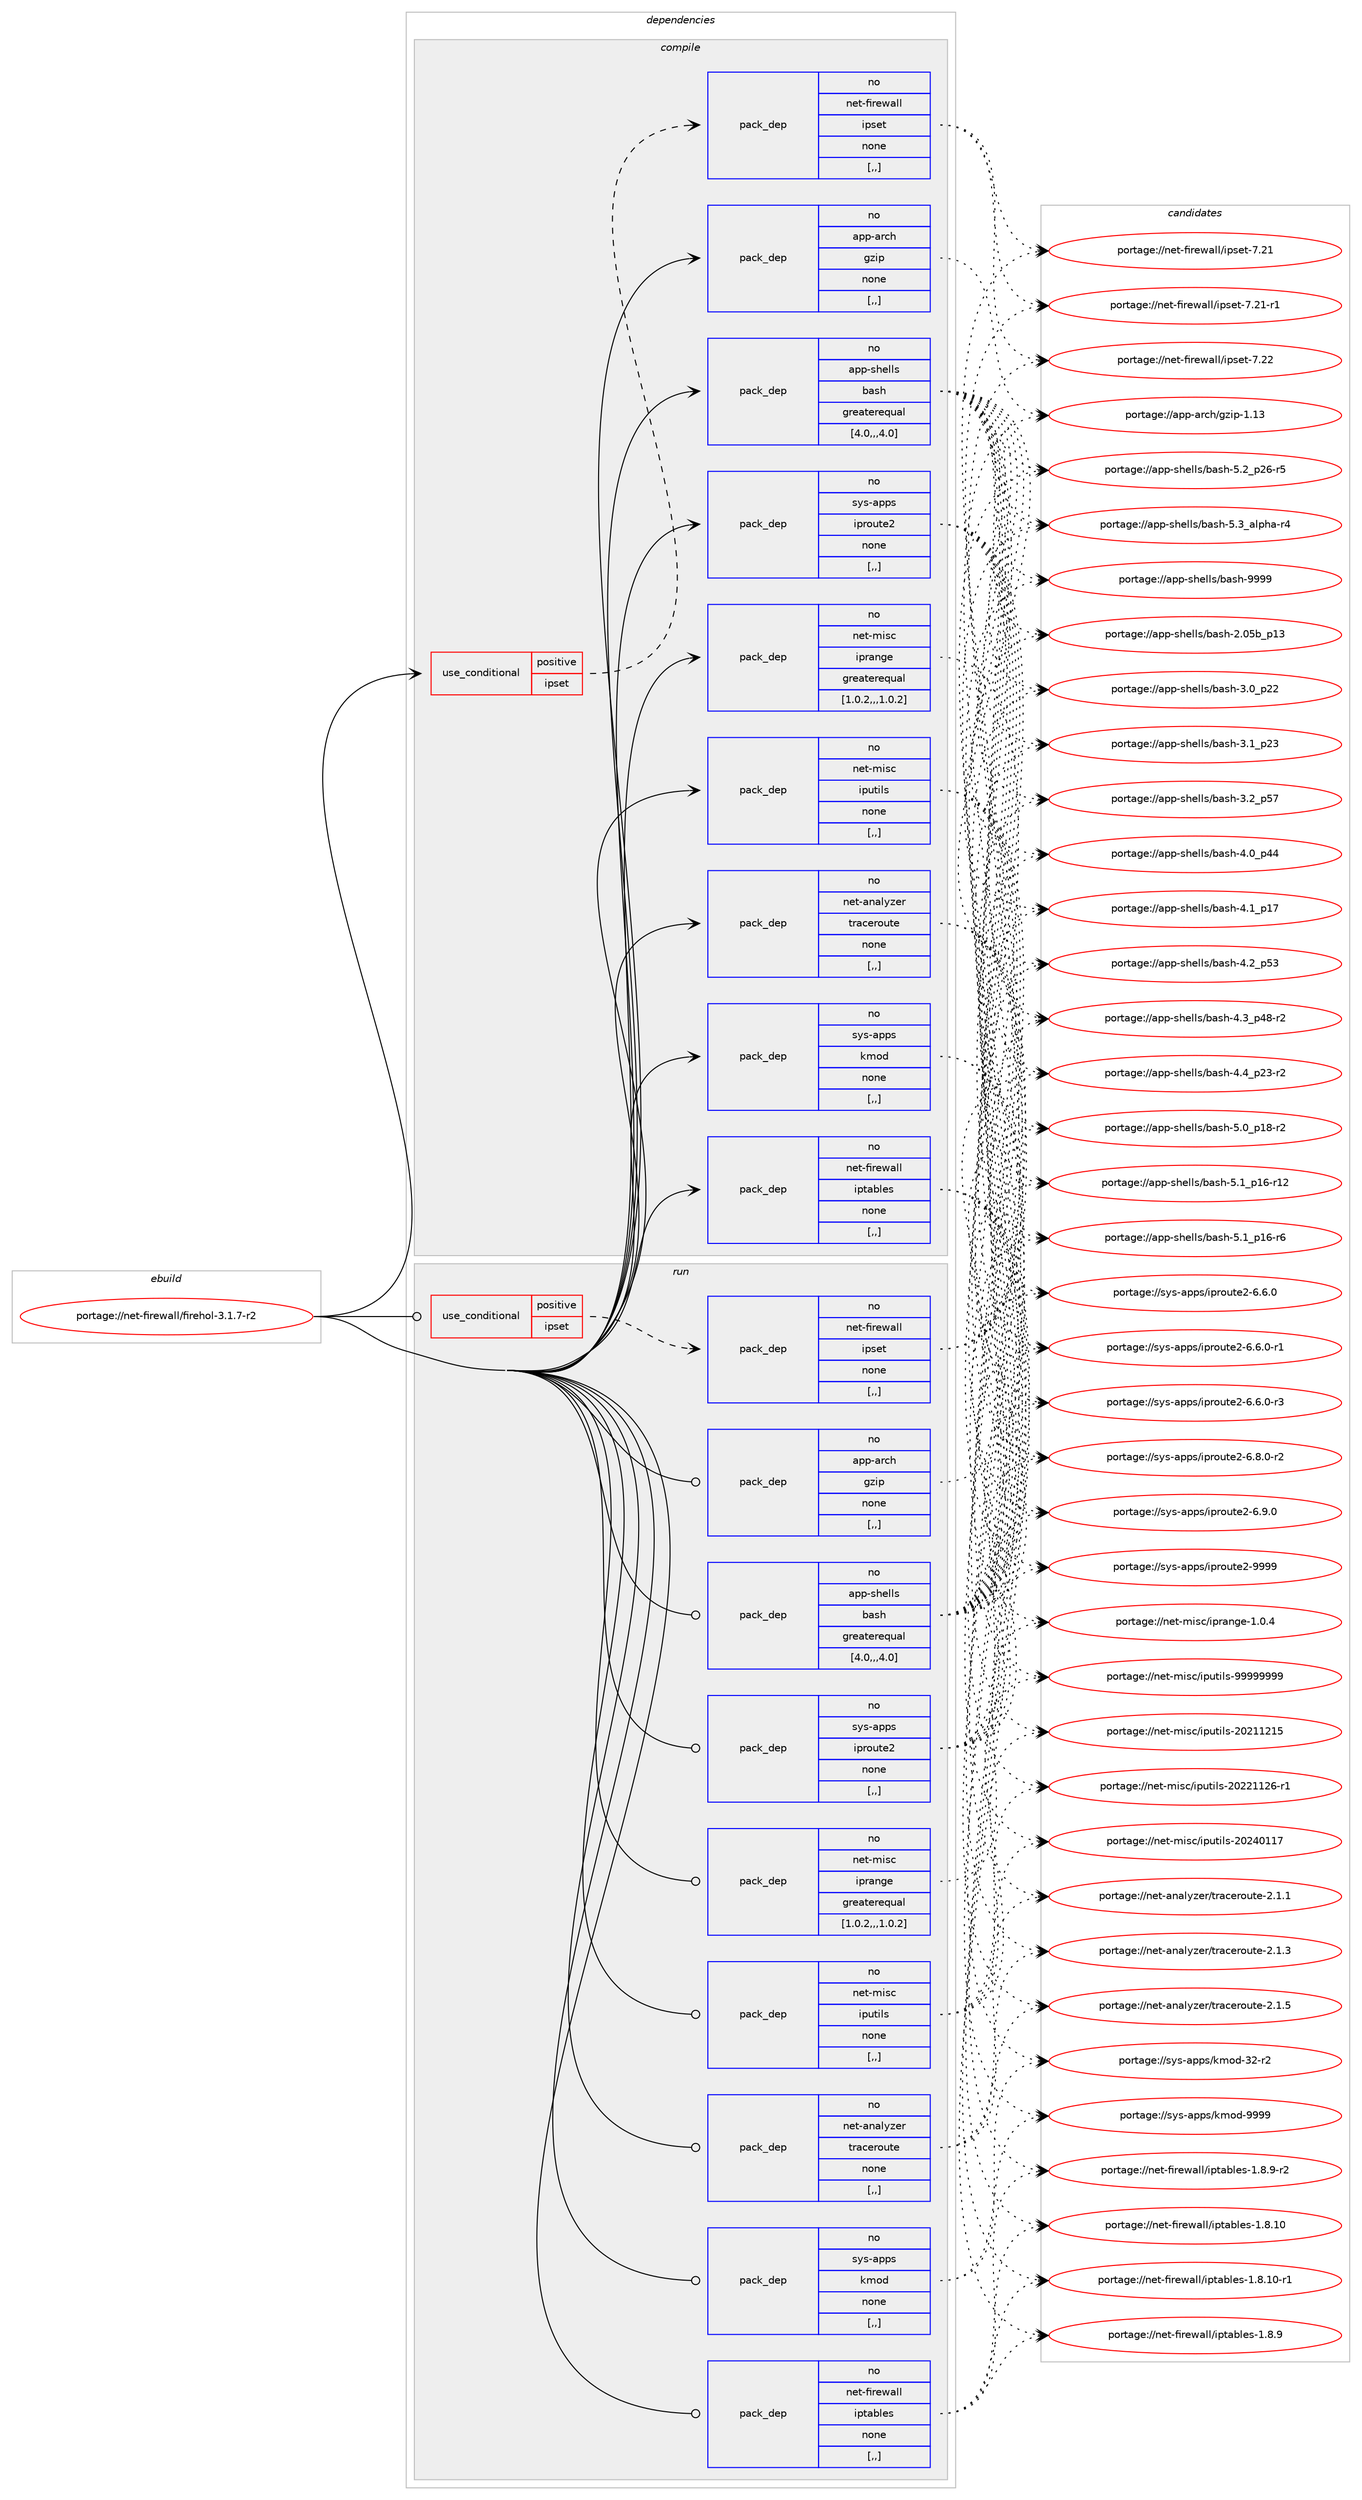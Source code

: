 digraph prolog {

# *************
# Graph options
# *************

newrank=true;
concentrate=true;
compound=true;
graph [rankdir=LR,fontname=Helvetica,fontsize=10,ranksep=1.5];#, ranksep=2.5, nodesep=0.2];
edge  [arrowhead=vee];
node  [fontname=Helvetica,fontsize=10];

# **********
# The ebuild
# **********

subgraph cluster_leftcol {
color=gray;
rank=same;
label=<<i>ebuild</i>>;
id [label="portage://net-firewall/firehol-3.1.7-r2", color=red, width=4, href="../net-firewall/firehol-3.1.7-r2.svg"];
}

# ****************
# The dependencies
# ****************

subgraph cluster_midcol {
color=gray;
label=<<i>dependencies</i>>;
subgraph cluster_compile {
fillcolor="#eeeeee";
style=filled;
label=<<i>compile</i>>;
subgraph cond87559 {
dependency338078 [label=<<TABLE BORDER="0" CELLBORDER="1" CELLSPACING="0" CELLPADDING="4"><TR><TD ROWSPAN="3" CELLPADDING="10">use_conditional</TD></TR><TR><TD>positive</TD></TR><TR><TD>ipset</TD></TR></TABLE>>, shape=none, color=red];
subgraph pack247986 {
dependency338079 [label=<<TABLE BORDER="0" CELLBORDER="1" CELLSPACING="0" CELLPADDING="4" WIDTH="220"><TR><TD ROWSPAN="6" CELLPADDING="30">pack_dep</TD></TR><TR><TD WIDTH="110">no</TD></TR><TR><TD>net-firewall</TD></TR><TR><TD>ipset</TD></TR><TR><TD>none</TD></TR><TR><TD>[,,]</TD></TR></TABLE>>, shape=none, color=blue];
}
dependency338078:e -> dependency338079:w [weight=20,style="dashed",arrowhead="vee"];
}
id:e -> dependency338078:w [weight=20,style="solid",arrowhead="vee"];
subgraph pack247987 {
dependency338080 [label=<<TABLE BORDER="0" CELLBORDER="1" CELLSPACING="0" CELLPADDING="4" WIDTH="220"><TR><TD ROWSPAN="6" CELLPADDING="30">pack_dep</TD></TR><TR><TD WIDTH="110">no</TD></TR><TR><TD>app-arch</TD></TR><TR><TD>gzip</TD></TR><TR><TD>none</TD></TR><TR><TD>[,,]</TD></TR></TABLE>>, shape=none, color=blue];
}
id:e -> dependency338080:w [weight=20,style="solid",arrowhead="vee"];
subgraph pack247988 {
dependency338081 [label=<<TABLE BORDER="0" CELLBORDER="1" CELLSPACING="0" CELLPADDING="4" WIDTH="220"><TR><TD ROWSPAN="6" CELLPADDING="30">pack_dep</TD></TR><TR><TD WIDTH="110">no</TD></TR><TR><TD>app-shells</TD></TR><TR><TD>bash</TD></TR><TR><TD>greaterequal</TD></TR><TR><TD>[4.0,,,4.0]</TD></TR></TABLE>>, shape=none, color=blue];
}
id:e -> dependency338081:w [weight=20,style="solid",arrowhead="vee"];
subgraph pack247989 {
dependency338082 [label=<<TABLE BORDER="0" CELLBORDER="1" CELLSPACING="0" CELLPADDING="4" WIDTH="220"><TR><TD ROWSPAN="6" CELLPADDING="30">pack_dep</TD></TR><TR><TD WIDTH="110">no</TD></TR><TR><TD>net-analyzer</TD></TR><TR><TD>traceroute</TD></TR><TR><TD>none</TD></TR><TR><TD>[,,]</TD></TR></TABLE>>, shape=none, color=blue];
}
id:e -> dependency338082:w [weight=20,style="solid",arrowhead="vee"];
subgraph pack247990 {
dependency338083 [label=<<TABLE BORDER="0" CELLBORDER="1" CELLSPACING="0" CELLPADDING="4" WIDTH="220"><TR><TD ROWSPAN="6" CELLPADDING="30">pack_dep</TD></TR><TR><TD WIDTH="110">no</TD></TR><TR><TD>net-firewall</TD></TR><TR><TD>iptables</TD></TR><TR><TD>none</TD></TR><TR><TD>[,,]</TD></TR></TABLE>>, shape=none, color=blue];
}
id:e -> dependency338083:w [weight=20,style="solid",arrowhead="vee"];
subgraph pack247991 {
dependency338084 [label=<<TABLE BORDER="0" CELLBORDER="1" CELLSPACING="0" CELLPADDING="4" WIDTH="220"><TR><TD ROWSPAN="6" CELLPADDING="30">pack_dep</TD></TR><TR><TD WIDTH="110">no</TD></TR><TR><TD>net-misc</TD></TR><TR><TD>iprange</TD></TR><TR><TD>greaterequal</TD></TR><TR><TD>[1.0.2,,,1.0.2]</TD></TR></TABLE>>, shape=none, color=blue];
}
id:e -> dependency338084:w [weight=20,style="solid",arrowhead="vee"];
subgraph pack247992 {
dependency338085 [label=<<TABLE BORDER="0" CELLBORDER="1" CELLSPACING="0" CELLPADDING="4" WIDTH="220"><TR><TD ROWSPAN="6" CELLPADDING="30">pack_dep</TD></TR><TR><TD WIDTH="110">no</TD></TR><TR><TD>net-misc</TD></TR><TR><TD>iputils</TD></TR><TR><TD>none</TD></TR><TR><TD>[,,]</TD></TR></TABLE>>, shape=none, color=blue];
}
id:e -> dependency338085:w [weight=20,style="solid",arrowhead="vee"];
subgraph pack247993 {
dependency338086 [label=<<TABLE BORDER="0" CELLBORDER="1" CELLSPACING="0" CELLPADDING="4" WIDTH="220"><TR><TD ROWSPAN="6" CELLPADDING="30">pack_dep</TD></TR><TR><TD WIDTH="110">no</TD></TR><TR><TD>sys-apps</TD></TR><TR><TD>iproute2</TD></TR><TR><TD>none</TD></TR><TR><TD>[,,]</TD></TR></TABLE>>, shape=none, color=blue];
}
id:e -> dependency338086:w [weight=20,style="solid",arrowhead="vee"];
subgraph pack247994 {
dependency338087 [label=<<TABLE BORDER="0" CELLBORDER="1" CELLSPACING="0" CELLPADDING="4" WIDTH="220"><TR><TD ROWSPAN="6" CELLPADDING="30">pack_dep</TD></TR><TR><TD WIDTH="110">no</TD></TR><TR><TD>sys-apps</TD></TR><TR><TD>kmod</TD></TR><TR><TD>none</TD></TR><TR><TD>[,,]</TD></TR></TABLE>>, shape=none, color=blue];
}
id:e -> dependency338087:w [weight=20,style="solid",arrowhead="vee"];
}
subgraph cluster_compileandrun {
fillcolor="#eeeeee";
style=filled;
label=<<i>compile and run</i>>;
}
subgraph cluster_run {
fillcolor="#eeeeee";
style=filled;
label=<<i>run</i>>;
subgraph cond87560 {
dependency338088 [label=<<TABLE BORDER="0" CELLBORDER="1" CELLSPACING="0" CELLPADDING="4"><TR><TD ROWSPAN="3" CELLPADDING="10">use_conditional</TD></TR><TR><TD>positive</TD></TR><TR><TD>ipset</TD></TR></TABLE>>, shape=none, color=red];
subgraph pack247995 {
dependency338089 [label=<<TABLE BORDER="0" CELLBORDER="1" CELLSPACING="0" CELLPADDING="4" WIDTH="220"><TR><TD ROWSPAN="6" CELLPADDING="30">pack_dep</TD></TR><TR><TD WIDTH="110">no</TD></TR><TR><TD>net-firewall</TD></TR><TR><TD>ipset</TD></TR><TR><TD>none</TD></TR><TR><TD>[,,]</TD></TR></TABLE>>, shape=none, color=blue];
}
dependency338088:e -> dependency338089:w [weight=20,style="dashed",arrowhead="vee"];
}
id:e -> dependency338088:w [weight=20,style="solid",arrowhead="odot"];
subgraph pack247996 {
dependency338090 [label=<<TABLE BORDER="0" CELLBORDER="1" CELLSPACING="0" CELLPADDING="4" WIDTH="220"><TR><TD ROWSPAN="6" CELLPADDING="30">pack_dep</TD></TR><TR><TD WIDTH="110">no</TD></TR><TR><TD>app-arch</TD></TR><TR><TD>gzip</TD></TR><TR><TD>none</TD></TR><TR><TD>[,,]</TD></TR></TABLE>>, shape=none, color=blue];
}
id:e -> dependency338090:w [weight=20,style="solid",arrowhead="odot"];
subgraph pack247997 {
dependency338091 [label=<<TABLE BORDER="0" CELLBORDER="1" CELLSPACING="0" CELLPADDING="4" WIDTH="220"><TR><TD ROWSPAN="6" CELLPADDING="30">pack_dep</TD></TR><TR><TD WIDTH="110">no</TD></TR><TR><TD>app-shells</TD></TR><TR><TD>bash</TD></TR><TR><TD>greaterequal</TD></TR><TR><TD>[4.0,,,4.0]</TD></TR></TABLE>>, shape=none, color=blue];
}
id:e -> dependency338091:w [weight=20,style="solid",arrowhead="odot"];
subgraph pack247998 {
dependency338092 [label=<<TABLE BORDER="0" CELLBORDER="1" CELLSPACING="0" CELLPADDING="4" WIDTH="220"><TR><TD ROWSPAN="6" CELLPADDING="30">pack_dep</TD></TR><TR><TD WIDTH="110">no</TD></TR><TR><TD>net-analyzer</TD></TR><TR><TD>traceroute</TD></TR><TR><TD>none</TD></TR><TR><TD>[,,]</TD></TR></TABLE>>, shape=none, color=blue];
}
id:e -> dependency338092:w [weight=20,style="solid",arrowhead="odot"];
subgraph pack247999 {
dependency338093 [label=<<TABLE BORDER="0" CELLBORDER="1" CELLSPACING="0" CELLPADDING="4" WIDTH="220"><TR><TD ROWSPAN="6" CELLPADDING="30">pack_dep</TD></TR><TR><TD WIDTH="110">no</TD></TR><TR><TD>net-firewall</TD></TR><TR><TD>iptables</TD></TR><TR><TD>none</TD></TR><TR><TD>[,,]</TD></TR></TABLE>>, shape=none, color=blue];
}
id:e -> dependency338093:w [weight=20,style="solid",arrowhead="odot"];
subgraph pack248000 {
dependency338094 [label=<<TABLE BORDER="0" CELLBORDER="1" CELLSPACING="0" CELLPADDING="4" WIDTH="220"><TR><TD ROWSPAN="6" CELLPADDING="30">pack_dep</TD></TR><TR><TD WIDTH="110">no</TD></TR><TR><TD>net-misc</TD></TR><TR><TD>iprange</TD></TR><TR><TD>greaterequal</TD></TR><TR><TD>[1.0.2,,,1.0.2]</TD></TR></TABLE>>, shape=none, color=blue];
}
id:e -> dependency338094:w [weight=20,style="solid",arrowhead="odot"];
subgraph pack248001 {
dependency338095 [label=<<TABLE BORDER="0" CELLBORDER="1" CELLSPACING="0" CELLPADDING="4" WIDTH="220"><TR><TD ROWSPAN="6" CELLPADDING="30">pack_dep</TD></TR><TR><TD WIDTH="110">no</TD></TR><TR><TD>net-misc</TD></TR><TR><TD>iputils</TD></TR><TR><TD>none</TD></TR><TR><TD>[,,]</TD></TR></TABLE>>, shape=none, color=blue];
}
id:e -> dependency338095:w [weight=20,style="solid",arrowhead="odot"];
subgraph pack248002 {
dependency338096 [label=<<TABLE BORDER="0" CELLBORDER="1" CELLSPACING="0" CELLPADDING="4" WIDTH="220"><TR><TD ROWSPAN="6" CELLPADDING="30">pack_dep</TD></TR><TR><TD WIDTH="110">no</TD></TR><TR><TD>sys-apps</TD></TR><TR><TD>iproute2</TD></TR><TR><TD>none</TD></TR><TR><TD>[,,]</TD></TR></TABLE>>, shape=none, color=blue];
}
id:e -> dependency338096:w [weight=20,style="solid",arrowhead="odot"];
subgraph pack248003 {
dependency338097 [label=<<TABLE BORDER="0" CELLBORDER="1" CELLSPACING="0" CELLPADDING="4" WIDTH="220"><TR><TD ROWSPAN="6" CELLPADDING="30">pack_dep</TD></TR><TR><TD WIDTH="110">no</TD></TR><TR><TD>sys-apps</TD></TR><TR><TD>kmod</TD></TR><TR><TD>none</TD></TR><TR><TD>[,,]</TD></TR></TABLE>>, shape=none, color=blue];
}
id:e -> dependency338097:w [weight=20,style="solid",arrowhead="odot"];
}
}

# **************
# The candidates
# **************

subgraph cluster_choices {
rank=same;
color=gray;
label=<<i>candidates</i>>;

subgraph choice247986 {
color=black;
nodesep=1;
choice1101011164510210511410111997108108471051121151011164555465049 [label="portage://net-firewall/ipset-7.21", color=red, width=4,href="../net-firewall/ipset-7.21.svg"];
choice11010111645102105114101119971081084710511211510111645554650494511449 [label="portage://net-firewall/ipset-7.21-r1", color=red, width=4,href="../net-firewall/ipset-7.21-r1.svg"];
choice1101011164510210511410111997108108471051121151011164555465050 [label="portage://net-firewall/ipset-7.22", color=red, width=4,href="../net-firewall/ipset-7.22.svg"];
dependency338079:e -> choice1101011164510210511410111997108108471051121151011164555465049:w [style=dotted,weight="100"];
dependency338079:e -> choice11010111645102105114101119971081084710511211510111645554650494511449:w [style=dotted,weight="100"];
dependency338079:e -> choice1101011164510210511410111997108108471051121151011164555465050:w [style=dotted,weight="100"];
}
subgraph choice247987 {
color=black;
nodesep=1;
choice97112112459711499104471031221051124549464951 [label="portage://app-arch/gzip-1.13", color=red, width=4,href="../app-arch/gzip-1.13.svg"];
dependency338080:e -> choice97112112459711499104471031221051124549464951:w [style=dotted,weight="100"];
}
subgraph choice247988 {
color=black;
nodesep=1;
choice9711211245115104101108108115479897115104455046485398951124951 [label="portage://app-shells/bash-2.05b_p13", color=red, width=4,href="../app-shells/bash-2.05b_p13.svg"];
choice971121124511510410110810811547989711510445514648951125050 [label="portage://app-shells/bash-3.0_p22", color=red, width=4,href="../app-shells/bash-3.0_p22.svg"];
choice971121124511510410110810811547989711510445514649951125051 [label="portage://app-shells/bash-3.1_p23", color=red, width=4,href="../app-shells/bash-3.1_p23.svg"];
choice971121124511510410110810811547989711510445514650951125355 [label="portage://app-shells/bash-3.2_p57", color=red, width=4,href="../app-shells/bash-3.2_p57.svg"];
choice971121124511510410110810811547989711510445524648951125252 [label="portage://app-shells/bash-4.0_p44", color=red, width=4,href="../app-shells/bash-4.0_p44.svg"];
choice971121124511510410110810811547989711510445524649951124955 [label="portage://app-shells/bash-4.1_p17", color=red, width=4,href="../app-shells/bash-4.1_p17.svg"];
choice971121124511510410110810811547989711510445524650951125351 [label="portage://app-shells/bash-4.2_p53", color=red, width=4,href="../app-shells/bash-4.2_p53.svg"];
choice9711211245115104101108108115479897115104455246519511252564511450 [label="portage://app-shells/bash-4.3_p48-r2", color=red, width=4,href="../app-shells/bash-4.3_p48-r2.svg"];
choice9711211245115104101108108115479897115104455246529511250514511450 [label="portage://app-shells/bash-4.4_p23-r2", color=red, width=4,href="../app-shells/bash-4.4_p23-r2.svg"];
choice9711211245115104101108108115479897115104455346489511249564511450 [label="portage://app-shells/bash-5.0_p18-r2", color=red, width=4,href="../app-shells/bash-5.0_p18-r2.svg"];
choice971121124511510410110810811547989711510445534649951124954451144950 [label="portage://app-shells/bash-5.1_p16-r12", color=red, width=4,href="../app-shells/bash-5.1_p16-r12.svg"];
choice9711211245115104101108108115479897115104455346499511249544511454 [label="portage://app-shells/bash-5.1_p16-r6", color=red, width=4,href="../app-shells/bash-5.1_p16-r6.svg"];
choice9711211245115104101108108115479897115104455346509511250544511453 [label="portage://app-shells/bash-5.2_p26-r5", color=red, width=4,href="../app-shells/bash-5.2_p26-r5.svg"];
choice9711211245115104101108108115479897115104455346519597108112104974511452 [label="portage://app-shells/bash-5.3_alpha-r4", color=red, width=4,href="../app-shells/bash-5.3_alpha-r4.svg"];
choice97112112451151041011081081154798971151044557575757 [label="portage://app-shells/bash-9999", color=red, width=4,href="../app-shells/bash-9999.svg"];
dependency338081:e -> choice9711211245115104101108108115479897115104455046485398951124951:w [style=dotted,weight="100"];
dependency338081:e -> choice971121124511510410110810811547989711510445514648951125050:w [style=dotted,weight="100"];
dependency338081:e -> choice971121124511510410110810811547989711510445514649951125051:w [style=dotted,weight="100"];
dependency338081:e -> choice971121124511510410110810811547989711510445514650951125355:w [style=dotted,weight="100"];
dependency338081:e -> choice971121124511510410110810811547989711510445524648951125252:w [style=dotted,weight="100"];
dependency338081:e -> choice971121124511510410110810811547989711510445524649951124955:w [style=dotted,weight="100"];
dependency338081:e -> choice971121124511510410110810811547989711510445524650951125351:w [style=dotted,weight="100"];
dependency338081:e -> choice9711211245115104101108108115479897115104455246519511252564511450:w [style=dotted,weight="100"];
dependency338081:e -> choice9711211245115104101108108115479897115104455246529511250514511450:w [style=dotted,weight="100"];
dependency338081:e -> choice9711211245115104101108108115479897115104455346489511249564511450:w [style=dotted,weight="100"];
dependency338081:e -> choice971121124511510410110810811547989711510445534649951124954451144950:w [style=dotted,weight="100"];
dependency338081:e -> choice9711211245115104101108108115479897115104455346499511249544511454:w [style=dotted,weight="100"];
dependency338081:e -> choice9711211245115104101108108115479897115104455346509511250544511453:w [style=dotted,weight="100"];
dependency338081:e -> choice9711211245115104101108108115479897115104455346519597108112104974511452:w [style=dotted,weight="100"];
dependency338081:e -> choice97112112451151041011081081154798971151044557575757:w [style=dotted,weight="100"];
}
subgraph choice247989 {
color=black;
nodesep=1;
choice110101116459711097108121122101114471161149799101114111117116101455046494649 [label="portage://net-analyzer/traceroute-2.1.1", color=red, width=4,href="../net-analyzer/traceroute-2.1.1.svg"];
choice110101116459711097108121122101114471161149799101114111117116101455046494651 [label="portage://net-analyzer/traceroute-2.1.3", color=red, width=4,href="../net-analyzer/traceroute-2.1.3.svg"];
choice110101116459711097108121122101114471161149799101114111117116101455046494653 [label="portage://net-analyzer/traceroute-2.1.5", color=red, width=4,href="../net-analyzer/traceroute-2.1.5.svg"];
dependency338082:e -> choice110101116459711097108121122101114471161149799101114111117116101455046494649:w [style=dotted,weight="100"];
dependency338082:e -> choice110101116459711097108121122101114471161149799101114111117116101455046494651:w [style=dotted,weight="100"];
dependency338082:e -> choice110101116459711097108121122101114471161149799101114111117116101455046494653:w [style=dotted,weight="100"];
}
subgraph choice247990 {
color=black;
nodesep=1;
choice110101116451021051141011199710810847105112116979810810111545494656464948 [label="portage://net-firewall/iptables-1.8.10", color=red, width=4,href="../net-firewall/iptables-1.8.10.svg"];
choice1101011164510210511410111997108108471051121169798108101115454946564649484511449 [label="portage://net-firewall/iptables-1.8.10-r1", color=red, width=4,href="../net-firewall/iptables-1.8.10-r1.svg"];
choice1101011164510210511410111997108108471051121169798108101115454946564657 [label="portage://net-firewall/iptables-1.8.9", color=red, width=4,href="../net-firewall/iptables-1.8.9.svg"];
choice11010111645102105114101119971081084710511211697981081011154549465646574511450 [label="portage://net-firewall/iptables-1.8.9-r2", color=red, width=4,href="../net-firewall/iptables-1.8.9-r2.svg"];
dependency338083:e -> choice110101116451021051141011199710810847105112116979810810111545494656464948:w [style=dotted,weight="100"];
dependency338083:e -> choice1101011164510210511410111997108108471051121169798108101115454946564649484511449:w [style=dotted,weight="100"];
dependency338083:e -> choice1101011164510210511410111997108108471051121169798108101115454946564657:w [style=dotted,weight="100"];
dependency338083:e -> choice11010111645102105114101119971081084710511211697981081011154549465646574511450:w [style=dotted,weight="100"];
}
subgraph choice247991 {
color=black;
nodesep=1;
choice11010111645109105115994710511211497110103101454946484652 [label="portage://net-misc/iprange-1.0.4", color=red, width=4,href="../net-misc/iprange-1.0.4.svg"];
dependency338084:e -> choice11010111645109105115994710511211497110103101454946484652:w [style=dotted,weight="100"];
}
subgraph choice247992 {
color=black;
nodesep=1;
choice110101116451091051159947105112117116105108115455048504949504953 [label="portage://net-misc/iputils-20211215", color=red, width=4,href="../net-misc/iputils-20211215.svg"];
choice1101011164510910511599471051121171161051081154550485050494950544511449 [label="portage://net-misc/iputils-20221126-r1", color=red, width=4,href="../net-misc/iputils-20221126-r1.svg"];
choice110101116451091051159947105112117116105108115455048505248494955 [label="portage://net-misc/iputils-20240117", color=red, width=4,href="../net-misc/iputils-20240117.svg"];
choice110101116451091051159947105112117116105108115455757575757575757 [label="portage://net-misc/iputils-99999999", color=red, width=4,href="../net-misc/iputils-99999999.svg"];
dependency338085:e -> choice110101116451091051159947105112117116105108115455048504949504953:w [style=dotted,weight="100"];
dependency338085:e -> choice1101011164510910511599471051121171161051081154550485050494950544511449:w [style=dotted,weight="100"];
dependency338085:e -> choice110101116451091051159947105112117116105108115455048505248494955:w [style=dotted,weight="100"];
dependency338085:e -> choice110101116451091051159947105112117116105108115455757575757575757:w [style=dotted,weight="100"];
}
subgraph choice247993 {
color=black;
nodesep=1;
choice11512111545971121121154710511211411111711610150455446544648 [label="portage://sys-apps/iproute2-6.6.0", color=red, width=4,href="../sys-apps/iproute2-6.6.0.svg"];
choice115121115459711211211547105112114111117116101504554465446484511449 [label="portage://sys-apps/iproute2-6.6.0-r1", color=red, width=4,href="../sys-apps/iproute2-6.6.0-r1.svg"];
choice115121115459711211211547105112114111117116101504554465446484511451 [label="portage://sys-apps/iproute2-6.6.0-r3", color=red, width=4,href="../sys-apps/iproute2-6.6.0-r3.svg"];
choice115121115459711211211547105112114111117116101504554465646484511450 [label="portage://sys-apps/iproute2-6.8.0-r2", color=red, width=4,href="../sys-apps/iproute2-6.8.0-r2.svg"];
choice11512111545971121121154710511211411111711610150455446574648 [label="portage://sys-apps/iproute2-6.9.0", color=red, width=4,href="../sys-apps/iproute2-6.9.0.svg"];
choice115121115459711211211547105112114111117116101504557575757 [label="portage://sys-apps/iproute2-9999", color=red, width=4,href="../sys-apps/iproute2-9999.svg"];
dependency338086:e -> choice11512111545971121121154710511211411111711610150455446544648:w [style=dotted,weight="100"];
dependency338086:e -> choice115121115459711211211547105112114111117116101504554465446484511449:w [style=dotted,weight="100"];
dependency338086:e -> choice115121115459711211211547105112114111117116101504554465446484511451:w [style=dotted,weight="100"];
dependency338086:e -> choice115121115459711211211547105112114111117116101504554465646484511450:w [style=dotted,weight="100"];
dependency338086:e -> choice11512111545971121121154710511211411111711610150455446574648:w [style=dotted,weight="100"];
dependency338086:e -> choice115121115459711211211547105112114111117116101504557575757:w [style=dotted,weight="100"];
}
subgraph choice247994 {
color=black;
nodesep=1;
choice1151211154597112112115471071091111004551504511450 [label="portage://sys-apps/kmod-32-r2", color=red, width=4,href="../sys-apps/kmod-32-r2.svg"];
choice1151211154597112112115471071091111004557575757 [label="portage://sys-apps/kmod-9999", color=red, width=4,href="../sys-apps/kmod-9999.svg"];
dependency338087:e -> choice1151211154597112112115471071091111004551504511450:w [style=dotted,weight="100"];
dependency338087:e -> choice1151211154597112112115471071091111004557575757:w [style=dotted,weight="100"];
}
subgraph choice247995 {
color=black;
nodesep=1;
choice1101011164510210511410111997108108471051121151011164555465049 [label="portage://net-firewall/ipset-7.21", color=red, width=4,href="../net-firewall/ipset-7.21.svg"];
choice11010111645102105114101119971081084710511211510111645554650494511449 [label="portage://net-firewall/ipset-7.21-r1", color=red, width=4,href="../net-firewall/ipset-7.21-r1.svg"];
choice1101011164510210511410111997108108471051121151011164555465050 [label="portage://net-firewall/ipset-7.22", color=red, width=4,href="../net-firewall/ipset-7.22.svg"];
dependency338089:e -> choice1101011164510210511410111997108108471051121151011164555465049:w [style=dotted,weight="100"];
dependency338089:e -> choice11010111645102105114101119971081084710511211510111645554650494511449:w [style=dotted,weight="100"];
dependency338089:e -> choice1101011164510210511410111997108108471051121151011164555465050:w [style=dotted,weight="100"];
}
subgraph choice247996 {
color=black;
nodesep=1;
choice97112112459711499104471031221051124549464951 [label="portage://app-arch/gzip-1.13", color=red, width=4,href="../app-arch/gzip-1.13.svg"];
dependency338090:e -> choice97112112459711499104471031221051124549464951:w [style=dotted,weight="100"];
}
subgraph choice247997 {
color=black;
nodesep=1;
choice9711211245115104101108108115479897115104455046485398951124951 [label="portage://app-shells/bash-2.05b_p13", color=red, width=4,href="../app-shells/bash-2.05b_p13.svg"];
choice971121124511510410110810811547989711510445514648951125050 [label="portage://app-shells/bash-3.0_p22", color=red, width=4,href="../app-shells/bash-3.0_p22.svg"];
choice971121124511510410110810811547989711510445514649951125051 [label="portage://app-shells/bash-3.1_p23", color=red, width=4,href="../app-shells/bash-3.1_p23.svg"];
choice971121124511510410110810811547989711510445514650951125355 [label="portage://app-shells/bash-3.2_p57", color=red, width=4,href="../app-shells/bash-3.2_p57.svg"];
choice971121124511510410110810811547989711510445524648951125252 [label="portage://app-shells/bash-4.0_p44", color=red, width=4,href="../app-shells/bash-4.0_p44.svg"];
choice971121124511510410110810811547989711510445524649951124955 [label="portage://app-shells/bash-4.1_p17", color=red, width=4,href="../app-shells/bash-4.1_p17.svg"];
choice971121124511510410110810811547989711510445524650951125351 [label="portage://app-shells/bash-4.2_p53", color=red, width=4,href="../app-shells/bash-4.2_p53.svg"];
choice9711211245115104101108108115479897115104455246519511252564511450 [label="portage://app-shells/bash-4.3_p48-r2", color=red, width=4,href="../app-shells/bash-4.3_p48-r2.svg"];
choice9711211245115104101108108115479897115104455246529511250514511450 [label="portage://app-shells/bash-4.4_p23-r2", color=red, width=4,href="../app-shells/bash-4.4_p23-r2.svg"];
choice9711211245115104101108108115479897115104455346489511249564511450 [label="portage://app-shells/bash-5.0_p18-r2", color=red, width=4,href="../app-shells/bash-5.0_p18-r2.svg"];
choice971121124511510410110810811547989711510445534649951124954451144950 [label="portage://app-shells/bash-5.1_p16-r12", color=red, width=4,href="../app-shells/bash-5.1_p16-r12.svg"];
choice9711211245115104101108108115479897115104455346499511249544511454 [label="portage://app-shells/bash-5.1_p16-r6", color=red, width=4,href="../app-shells/bash-5.1_p16-r6.svg"];
choice9711211245115104101108108115479897115104455346509511250544511453 [label="portage://app-shells/bash-5.2_p26-r5", color=red, width=4,href="../app-shells/bash-5.2_p26-r5.svg"];
choice9711211245115104101108108115479897115104455346519597108112104974511452 [label="portage://app-shells/bash-5.3_alpha-r4", color=red, width=4,href="../app-shells/bash-5.3_alpha-r4.svg"];
choice97112112451151041011081081154798971151044557575757 [label="portage://app-shells/bash-9999", color=red, width=4,href="../app-shells/bash-9999.svg"];
dependency338091:e -> choice9711211245115104101108108115479897115104455046485398951124951:w [style=dotted,weight="100"];
dependency338091:e -> choice971121124511510410110810811547989711510445514648951125050:w [style=dotted,weight="100"];
dependency338091:e -> choice971121124511510410110810811547989711510445514649951125051:w [style=dotted,weight="100"];
dependency338091:e -> choice971121124511510410110810811547989711510445514650951125355:w [style=dotted,weight="100"];
dependency338091:e -> choice971121124511510410110810811547989711510445524648951125252:w [style=dotted,weight="100"];
dependency338091:e -> choice971121124511510410110810811547989711510445524649951124955:w [style=dotted,weight="100"];
dependency338091:e -> choice971121124511510410110810811547989711510445524650951125351:w [style=dotted,weight="100"];
dependency338091:e -> choice9711211245115104101108108115479897115104455246519511252564511450:w [style=dotted,weight="100"];
dependency338091:e -> choice9711211245115104101108108115479897115104455246529511250514511450:w [style=dotted,weight="100"];
dependency338091:e -> choice9711211245115104101108108115479897115104455346489511249564511450:w [style=dotted,weight="100"];
dependency338091:e -> choice971121124511510410110810811547989711510445534649951124954451144950:w [style=dotted,weight="100"];
dependency338091:e -> choice9711211245115104101108108115479897115104455346499511249544511454:w [style=dotted,weight="100"];
dependency338091:e -> choice9711211245115104101108108115479897115104455346509511250544511453:w [style=dotted,weight="100"];
dependency338091:e -> choice9711211245115104101108108115479897115104455346519597108112104974511452:w [style=dotted,weight="100"];
dependency338091:e -> choice97112112451151041011081081154798971151044557575757:w [style=dotted,weight="100"];
}
subgraph choice247998 {
color=black;
nodesep=1;
choice110101116459711097108121122101114471161149799101114111117116101455046494649 [label="portage://net-analyzer/traceroute-2.1.1", color=red, width=4,href="../net-analyzer/traceroute-2.1.1.svg"];
choice110101116459711097108121122101114471161149799101114111117116101455046494651 [label="portage://net-analyzer/traceroute-2.1.3", color=red, width=4,href="../net-analyzer/traceroute-2.1.3.svg"];
choice110101116459711097108121122101114471161149799101114111117116101455046494653 [label="portage://net-analyzer/traceroute-2.1.5", color=red, width=4,href="../net-analyzer/traceroute-2.1.5.svg"];
dependency338092:e -> choice110101116459711097108121122101114471161149799101114111117116101455046494649:w [style=dotted,weight="100"];
dependency338092:e -> choice110101116459711097108121122101114471161149799101114111117116101455046494651:w [style=dotted,weight="100"];
dependency338092:e -> choice110101116459711097108121122101114471161149799101114111117116101455046494653:w [style=dotted,weight="100"];
}
subgraph choice247999 {
color=black;
nodesep=1;
choice110101116451021051141011199710810847105112116979810810111545494656464948 [label="portage://net-firewall/iptables-1.8.10", color=red, width=4,href="../net-firewall/iptables-1.8.10.svg"];
choice1101011164510210511410111997108108471051121169798108101115454946564649484511449 [label="portage://net-firewall/iptables-1.8.10-r1", color=red, width=4,href="../net-firewall/iptables-1.8.10-r1.svg"];
choice1101011164510210511410111997108108471051121169798108101115454946564657 [label="portage://net-firewall/iptables-1.8.9", color=red, width=4,href="../net-firewall/iptables-1.8.9.svg"];
choice11010111645102105114101119971081084710511211697981081011154549465646574511450 [label="portage://net-firewall/iptables-1.8.9-r2", color=red, width=4,href="../net-firewall/iptables-1.8.9-r2.svg"];
dependency338093:e -> choice110101116451021051141011199710810847105112116979810810111545494656464948:w [style=dotted,weight="100"];
dependency338093:e -> choice1101011164510210511410111997108108471051121169798108101115454946564649484511449:w [style=dotted,weight="100"];
dependency338093:e -> choice1101011164510210511410111997108108471051121169798108101115454946564657:w [style=dotted,weight="100"];
dependency338093:e -> choice11010111645102105114101119971081084710511211697981081011154549465646574511450:w [style=dotted,weight="100"];
}
subgraph choice248000 {
color=black;
nodesep=1;
choice11010111645109105115994710511211497110103101454946484652 [label="portage://net-misc/iprange-1.0.4", color=red, width=4,href="../net-misc/iprange-1.0.4.svg"];
dependency338094:e -> choice11010111645109105115994710511211497110103101454946484652:w [style=dotted,weight="100"];
}
subgraph choice248001 {
color=black;
nodesep=1;
choice110101116451091051159947105112117116105108115455048504949504953 [label="portage://net-misc/iputils-20211215", color=red, width=4,href="../net-misc/iputils-20211215.svg"];
choice1101011164510910511599471051121171161051081154550485050494950544511449 [label="portage://net-misc/iputils-20221126-r1", color=red, width=4,href="../net-misc/iputils-20221126-r1.svg"];
choice110101116451091051159947105112117116105108115455048505248494955 [label="portage://net-misc/iputils-20240117", color=red, width=4,href="../net-misc/iputils-20240117.svg"];
choice110101116451091051159947105112117116105108115455757575757575757 [label="portage://net-misc/iputils-99999999", color=red, width=4,href="../net-misc/iputils-99999999.svg"];
dependency338095:e -> choice110101116451091051159947105112117116105108115455048504949504953:w [style=dotted,weight="100"];
dependency338095:e -> choice1101011164510910511599471051121171161051081154550485050494950544511449:w [style=dotted,weight="100"];
dependency338095:e -> choice110101116451091051159947105112117116105108115455048505248494955:w [style=dotted,weight="100"];
dependency338095:e -> choice110101116451091051159947105112117116105108115455757575757575757:w [style=dotted,weight="100"];
}
subgraph choice248002 {
color=black;
nodesep=1;
choice11512111545971121121154710511211411111711610150455446544648 [label="portage://sys-apps/iproute2-6.6.0", color=red, width=4,href="../sys-apps/iproute2-6.6.0.svg"];
choice115121115459711211211547105112114111117116101504554465446484511449 [label="portage://sys-apps/iproute2-6.6.0-r1", color=red, width=4,href="../sys-apps/iproute2-6.6.0-r1.svg"];
choice115121115459711211211547105112114111117116101504554465446484511451 [label="portage://sys-apps/iproute2-6.6.0-r3", color=red, width=4,href="../sys-apps/iproute2-6.6.0-r3.svg"];
choice115121115459711211211547105112114111117116101504554465646484511450 [label="portage://sys-apps/iproute2-6.8.0-r2", color=red, width=4,href="../sys-apps/iproute2-6.8.0-r2.svg"];
choice11512111545971121121154710511211411111711610150455446574648 [label="portage://sys-apps/iproute2-6.9.0", color=red, width=4,href="../sys-apps/iproute2-6.9.0.svg"];
choice115121115459711211211547105112114111117116101504557575757 [label="portage://sys-apps/iproute2-9999", color=red, width=4,href="../sys-apps/iproute2-9999.svg"];
dependency338096:e -> choice11512111545971121121154710511211411111711610150455446544648:w [style=dotted,weight="100"];
dependency338096:e -> choice115121115459711211211547105112114111117116101504554465446484511449:w [style=dotted,weight="100"];
dependency338096:e -> choice115121115459711211211547105112114111117116101504554465446484511451:w [style=dotted,weight="100"];
dependency338096:e -> choice115121115459711211211547105112114111117116101504554465646484511450:w [style=dotted,weight="100"];
dependency338096:e -> choice11512111545971121121154710511211411111711610150455446574648:w [style=dotted,weight="100"];
dependency338096:e -> choice115121115459711211211547105112114111117116101504557575757:w [style=dotted,weight="100"];
}
subgraph choice248003 {
color=black;
nodesep=1;
choice1151211154597112112115471071091111004551504511450 [label="portage://sys-apps/kmod-32-r2", color=red, width=4,href="../sys-apps/kmod-32-r2.svg"];
choice1151211154597112112115471071091111004557575757 [label="portage://sys-apps/kmod-9999", color=red, width=4,href="../sys-apps/kmod-9999.svg"];
dependency338097:e -> choice1151211154597112112115471071091111004551504511450:w [style=dotted,weight="100"];
dependency338097:e -> choice1151211154597112112115471071091111004557575757:w [style=dotted,weight="100"];
}
}

}
